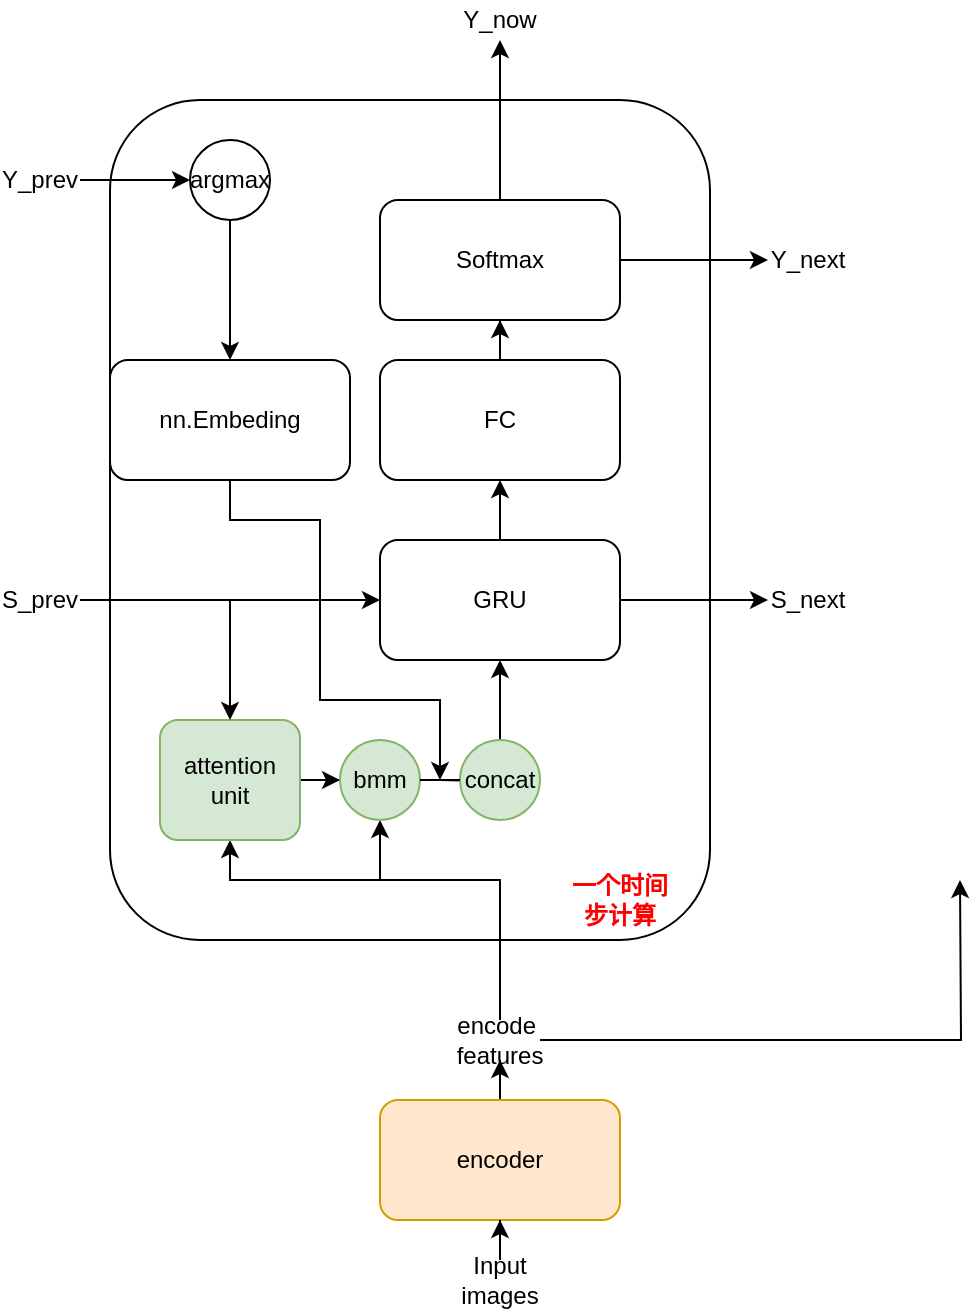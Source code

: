 <mxfile version="14.9.6" type="github">
  <diagram id="zie1XhkyzUYTPIky3YCT" name="Page-1">
    <mxGraphModel dx="809" dy="1639" grid="1" gridSize="10" guides="1" tooltips="1" connect="1" arrows="1" fold="1" page="1" pageScale="1" pageWidth="827" pageHeight="1169" math="0" shadow="0">
      <root>
        <mxCell id="0" />
        <mxCell id="1" parent="0" />
        <mxCell id="4QOHnrd5FksTWiwqYZ14-54" value="" style="rounded=1;whiteSpace=wrap;html=1;" vertex="1" parent="1">
          <mxGeometry x="85" y="-40" width="300" height="420" as="geometry" />
        </mxCell>
        <mxCell id="4QOHnrd5FksTWiwqYZ14-7" value="" style="edgeStyle=orthogonalEdgeStyle;rounded=0;orthogonalLoop=1;jettySize=auto;html=1;" edge="1" parent="1" source="4QOHnrd5FksTWiwqYZ14-1" target="4QOHnrd5FksTWiwqYZ14-6">
          <mxGeometry relative="1" as="geometry" />
        </mxCell>
        <mxCell id="4QOHnrd5FksTWiwqYZ14-1" value="encoder" style="rounded=1;whiteSpace=wrap;html=1;fillColor=#ffe6cc;strokeColor=#d79b00;" vertex="1" parent="1">
          <mxGeometry x="220" y="460" width="120" height="60" as="geometry" />
        </mxCell>
        <mxCell id="4QOHnrd5FksTWiwqYZ14-3" value="" style="edgeStyle=orthogonalEdgeStyle;rounded=0;orthogonalLoop=1;jettySize=auto;html=1;" edge="1" parent="1" source="4QOHnrd5FksTWiwqYZ14-2" target="4QOHnrd5FksTWiwqYZ14-1">
          <mxGeometry relative="1" as="geometry" />
        </mxCell>
        <mxCell id="4QOHnrd5FksTWiwqYZ14-2" value="Input images" style="text;html=1;strokeColor=none;fillColor=none;align=center;verticalAlign=middle;whiteSpace=wrap;rounded=0;" vertex="1" parent="1">
          <mxGeometry x="260" y="540" width="40" height="20" as="geometry" />
        </mxCell>
        <mxCell id="4QOHnrd5FksTWiwqYZ14-9" value="" style="edgeStyle=orthogonalEdgeStyle;rounded=0;orthogonalLoop=1;jettySize=auto;html=1;entryX=0.5;entryY=1;entryDx=0;entryDy=0;" edge="1" parent="1" source="4QOHnrd5FksTWiwqYZ14-6" target="4QOHnrd5FksTWiwqYZ14-8">
          <mxGeometry relative="1" as="geometry">
            <Array as="points">
              <mxPoint x="145" y="350" />
            </Array>
          </mxGeometry>
        </mxCell>
        <mxCell id="4QOHnrd5FksTWiwqYZ14-18" style="edgeStyle=orthogonalEdgeStyle;rounded=0;orthogonalLoop=1;jettySize=auto;html=1;entryX=0.5;entryY=1;entryDx=0;entryDy=0;" edge="1" parent="1" target="4QOHnrd5FksTWiwqYZ14-16">
          <mxGeometry relative="1" as="geometry">
            <mxPoint x="220" y="350" as="sourcePoint" />
            <Array as="points">
              <mxPoint x="220" y="350" />
            </Array>
          </mxGeometry>
        </mxCell>
        <mxCell id="4QOHnrd5FksTWiwqYZ14-59" value="" style="edgeStyle=orthogonalEdgeStyle;rounded=0;orthogonalLoop=1;jettySize=auto;html=1;" edge="1" parent="1" source="4QOHnrd5FksTWiwqYZ14-6">
          <mxGeometry relative="1" as="geometry">
            <mxPoint x="510" y="350" as="targetPoint" />
          </mxGeometry>
        </mxCell>
        <mxCell id="4QOHnrd5FksTWiwqYZ14-6" value="encode&amp;nbsp;&lt;br&gt;features" style="text;html=1;strokeColor=none;fillColor=none;align=center;verticalAlign=middle;whiteSpace=wrap;rounded=0;" vertex="1" parent="1">
          <mxGeometry x="260" y="420" width="40" height="20" as="geometry" />
        </mxCell>
        <mxCell id="4QOHnrd5FksTWiwqYZ14-17" value="" style="edgeStyle=orthogonalEdgeStyle;rounded=0;orthogonalLoop=1;jettySize=auto;html=1;" edge="1" parent="1" source="4QOHnrd5FksTWiwqYZ14-8" target="4QOHnrd5FksTWiwqYZ14-16">
          <mxGeometry relative="1" as="geometry" />
        </mxCell>
        <mxCell id="4QOHnrd5FksTWiwqYZ14-8" value="attention &lt;br&gt;unit" style="rounded=1;whiteSpace=wrap;html=1;fillColor=#d5e8d4;strokeColor=#82b366;" vertex="1" parent="1">
          <mxGeometry x="110" y="270" width="70" height="60" as="geometry" />
        </mxCell>
        <mxCell id="4QOHnrd5FksTWiwqYZ14-12" value="" style="edgeStyle=orthogonalEdgeStyle;rounded=0;orthogonalLoop=1;jettySize=auto;html=1;" edge="1" parent="1" source="4QOHnrd5FksTWiwqYZ14-10" target="4QOHnrd5FksTWiwqYZ14-11">
          <mxGeometry relative="1" as="geometry" />
        </mxCell>
        <mxCell id="4QOHnrd5FksTWiwqYZ14-13" value="" style="edgeStyle=orthogonalEdgeStyle;rounded=0;orthogonalLoop=1;jettySize=auto;html=1;" edge="1" parent="1" source="4QOHnrd5FksTWiwqYZ14-10" target="4QOHnrd5FksTWiwqYZ14-8">
          <mxGeometry relative="1" as="geometry" />
        </mxCell>
        <mxCell id="4QOHnrd5FksTWiwqYZ14-10" value="S_prev" style="text;html=1;strokeColor=none;fillColor=none;align=center;verticalAlign=middle;whiteSpace=wrap;rounded=0;" vertex="1" parent="1">
          <mxGeometry x="30" y="200" width="40" height="20" as="geometry" />
        </mxCell>
        <mxCell id="4QOHnrd5FksTWiwqYZ14-25" value="" style="edgeStyle=orthogonalEdgeStyle;rounded=0;orthogonalLoop=1;jettySize=auto;html=1;" edge="1" parent="1" source="4QOHnrd5FksTWiwqYZ14-11" target="4QOHnrd5FksTWiwqYZ14-24">
          <mxGeometry relative="1" as="geometry" />
        </mxCell>
        <mxCell id="4QOHnrd5FksTWiwqYZ14-34" value="" style="edgeStyle=orthogonalEdgeStyle;rounded=0;orthogonalLoop=1;jettySize=auto;html=1;" edge="1" parent="1" source="4QOHnrd5FksTWiwqYZ14-11" target="4QOHnrd5FksTWiwqYZ14-33">
          <mxGeometry relative="1" as="geometry" />
        </mxCell>
        <mxCell id="4QOHnrd5FksTWiwqYZ14-11" value="GRU" style="rounded=1;whiteSpace=wrap;html=1;" vertex="1" parent="1">
          <mxGeometry x="220" y="180" width="120" height="60" as="geometry" />
        </mxCell>
        <mxCell id="4QOHnrd5FksTWiwqYZ14-22" value="" style="edgeStyle=orthogonalEdgeStyle;rounded=0;orthogonalLoop=1;jettySize=auto;html=1;startArrow=none;" edge="1" parent="1" target="4QOHnrd5FksTWiwqYZ14-21">
          <mxGeometry relative="1" as="geometry">
            <mxPoint x="250" y="300" as="sourcePoint" />
          </mxGeometry>
        </mxCell>
        <mxCell id="4QOHnrd5FksTWiwqYZ14-16" value="bmm" style="ellipse;whiteSpace=wrap;html=1;rounded=1;strokeColor=#82b366;fillColor=#d5e8d4;" vertex="1" parent="1">
          <mxGeometry x="200" y="280" width="40" height="40" as="geometry" />
        </mxCell>
        <mxCell id="4QOHnrd5FksTWiwqYZ14-23" value="" style="edgeStyle=orthogonalEdgeStyle;rounded=0;orthogonalLoop=1;jettySize=auto;html=1;" edge="1" parent="1" source="4QOHnrd5FksTWiwqYZ14-21" target="4QOHnrd5FksTWiwqYZ14-11">
          <mxGeometry relative="1" as="geometry" />
        </mxCell>
        <mxCell id="4QOHnrd5FksTWiwqYZ14-21" value="concat" style="ellipse;whiteSpace=wrap;html=1;rounded=1;strokeColor=#82b366;fillColor=#d5e8d4;" vertex="1" parent="1">
          <mxGeometry x="260" y="280" width="40" height="40" as="geometry" />
        </mxCell>
        <mxCell id="4QOHnrd5FksTWiwqYZ14-27" value="" style="edgeStyle=orthogonalEdgeStyle;rounded=0;orthogonalLoop=1;jettySize=auto;html=1;" edge="1" parent="1" source="4QOHnrd5FksTWiwqYZ14-24" target="4QOHnrd5FksTWiwqYZ14-26">
          <mxGeometry relative="1" as="geometry" />
        </mxCell>
        <mxCell id="4QOHnrd5FksTWiwqYZ14-24" value="FC" style="rounded=1;whiteSpace=wrap;html=1;" vertex="1" parent="1">
          <mxGeometry x="220" y="90" width="120" height="60" as="geometry" />
        </mxCell>
        <mxCell id="4QOHnrd5FksTWiwqYZ14-32" value="" style="edgeStyle=orthogonalEdgeStyle;rounded=0;orthogonalLoop=1;jettySize=auto;html=1;" edge="1" parent="1" source="4QOHnrd5FksTWiwqYZ14-26" target="4QOHnrd5FksTWiwqYZ14-30">
          <mxGeometry relative="1" as="geometry" />
        </mxCell>
        <mxCell id="4QOHnrd5FksTWiwqYZ14-53" value="" style="edgeStyle=orthogonalEdgeStyle;rounded=0;orthogonalLoop=1;jettySize=auto;html=1;" edge="1" parent="1" source="4QOHnrd5FksTWiwqYZ14-26" target="4QOHnrd5FksTWiwqYZ14-52">
          <mxGeometry relative="1" as="geometry" />
        </mxCell>
        <mxCell id="4QOHnrd5FksTWiwqYZ14-26" value="Softmax" style="rounded=1;whiteSpace=wrap;html=1;" vertex="1" parent="1">
          <mxGeometry x="220" y="10" width="120" height="60" as="geometry" />
        </mxCell>
        <mxCell id="4QOHnrd5FksTWiwqYZ14-30" value="Y_next" style="text;html=1;strokeColor=none;fillColor=none;align=center;verticalAlign=middle;whiteSpace=wrap;rounded=0;" vertex="1" parent="1">
          <mxGeometry x="414" y="30" width="40" height="20" as="geometry" />
        </mxCell>
        <mxCell id="4QOHnrd5FksTWiwqYZ14-33" value="S_next" style="text;html=1;strokeColor=none;fillColor=none;align=center;verticalAlign=middle;whiteSpace=wrap;rounded=0;" vertex="1" parent="1">
          <mxGeometry x="414" y="200" width="40" height="20" as="geometry" />
        </mxCell>
        <mxCell id="4QOHnrd5FksTWiwqYZ14-41" value="" style="edgeStyle=orthogonalEdgeStyle;rounded=0;orthogonalLoop=1;jettySize=auto;html=1;" edge="1" parent="1" source="4QOHnrd5FksTWiwqYZ14-35" target="4QOHnrd5FksTWiwqYZ14-40">
          <mxGeometry relative="1" as="geometry" />
        </mxCell>
        <mxCell id="4QOHnrd5FksTWiwqYZ14-35" value="Y_prev" style="text;html=1;strokeColor=none;fillColor=none;align=center;verticalAlign=middle;whiteSpace=wrap;rounded=0;" vertex="1" parent="1">
          <mxGeometry x="30" y="-10" width="40" height="20" as="geometry" />
        </mxCell>
        <mxCell id="4QOHnrd5FksTWiwqYZ14-46" value="" style="edgeStyle=orthogonalEdgeStyle;rounded=0;orthogonalLoop=1;jettySize=auto;html=1;" edge="1" parent="1" source="4QOHnrd5FksTWiwqYZ14-40" target="4QOHnrd5FksTWiwqYZ14-45">
          <mxGeometry relative="1" as="geometry" />
        </mxCell>
        <mxCell id="4QOHnrd5FksTWiwqYZ14-40" value="&lt;span&gt;argmax&lt;/span&gt;" style="ellipse;whiteSpace=wrap;html=1;" vertex="1" parent="1">
          <mxGeometry x="125" y="-20" width="40" height="40" as="geometry" />
        </mxCell>
        <mxCell id="4QOHnrd5FksTWiwqYZ14-48" value="" style="edgeStyle=orthogonalEdgeStyle;rounded=0;orthogonalLoop=1;jettySize=auto;html=1;" edge="1" parent="1" source="4QOHnrd5FksTWiwqYZ14-45">
          <mxGeometry relative="1" as="geometry">
            <mxPoint x="250" y="300" as="targetPoint" />
            <Array as="points">
              <mxPoint x="145" y="170" />
              <mxPoint x="190" y="170" />
              <mxPoint x="190" y="260" />
              <mxPoint x="250" y="260" />
            </Array>
          </mxGeometry>
        </mxCell>
        <mxCell id="4QOHnrd5FksTWiwqYZ14-45" value="nn.Embeding" style="rounded=1;whiteSpace=wrap;html=1;" vertex="1" parent="1">
          <mxGeometry x="85" y="90" width="120" height="60" as="geometry" />
        </mxCell>
        <mxCell id="4QOHnrd5FksTWiwqYZ14-49" value="" style="edgeStyle=orthogonalEdgeStyle;rounded=0;orthogonalLoop=1;jettySize=auto;html=1;endArrow=none;" edge="1" parent="1" source="4QOHnrd5FksTWiwqYZ14-16">
          <mxGeometry relative="1" as="geometry">
            <mxPoint x="240" y="300" as="sourcePoint" />
            <mxPoint x="250" y="300" as="targetPoint" />
          </mxGeometry>
        </mxCell>
        <mxCell id="4QOHnrd5FksTWiwqYZ14-52" value="Y_now" style="text;html=1;strokeColor=none;fillColor=none;align=center;verticalAlign=middle;whiteSpace=wrap;rounded=0;" vertex="1" parent="1">
          <mxGeometry x="260" y="-90" width="40" height="20" as="geometry" />
        </mxCell>
        <mxCell id="4QOHnrd5FksTWiwqYZ14-56" value="&lt;b&gt;&lt;font color=&quot;#ff0000&quot;&gt;一个时间步计算&lt;/font&gt;&lt;/b&gt;" style="text;html=1;strokeColor=none;fillColor=none;align=center;verticalAlign=middle;whiteSpace=wrap;rounded=0;" vertex="1" parent="1">
          <mxGeometry x="310" y="350" width="60" height="20" as="geometry" />
        </mxCell>
      </root>
    </mxGraphModel>
  </diagram>
</mxfile>
